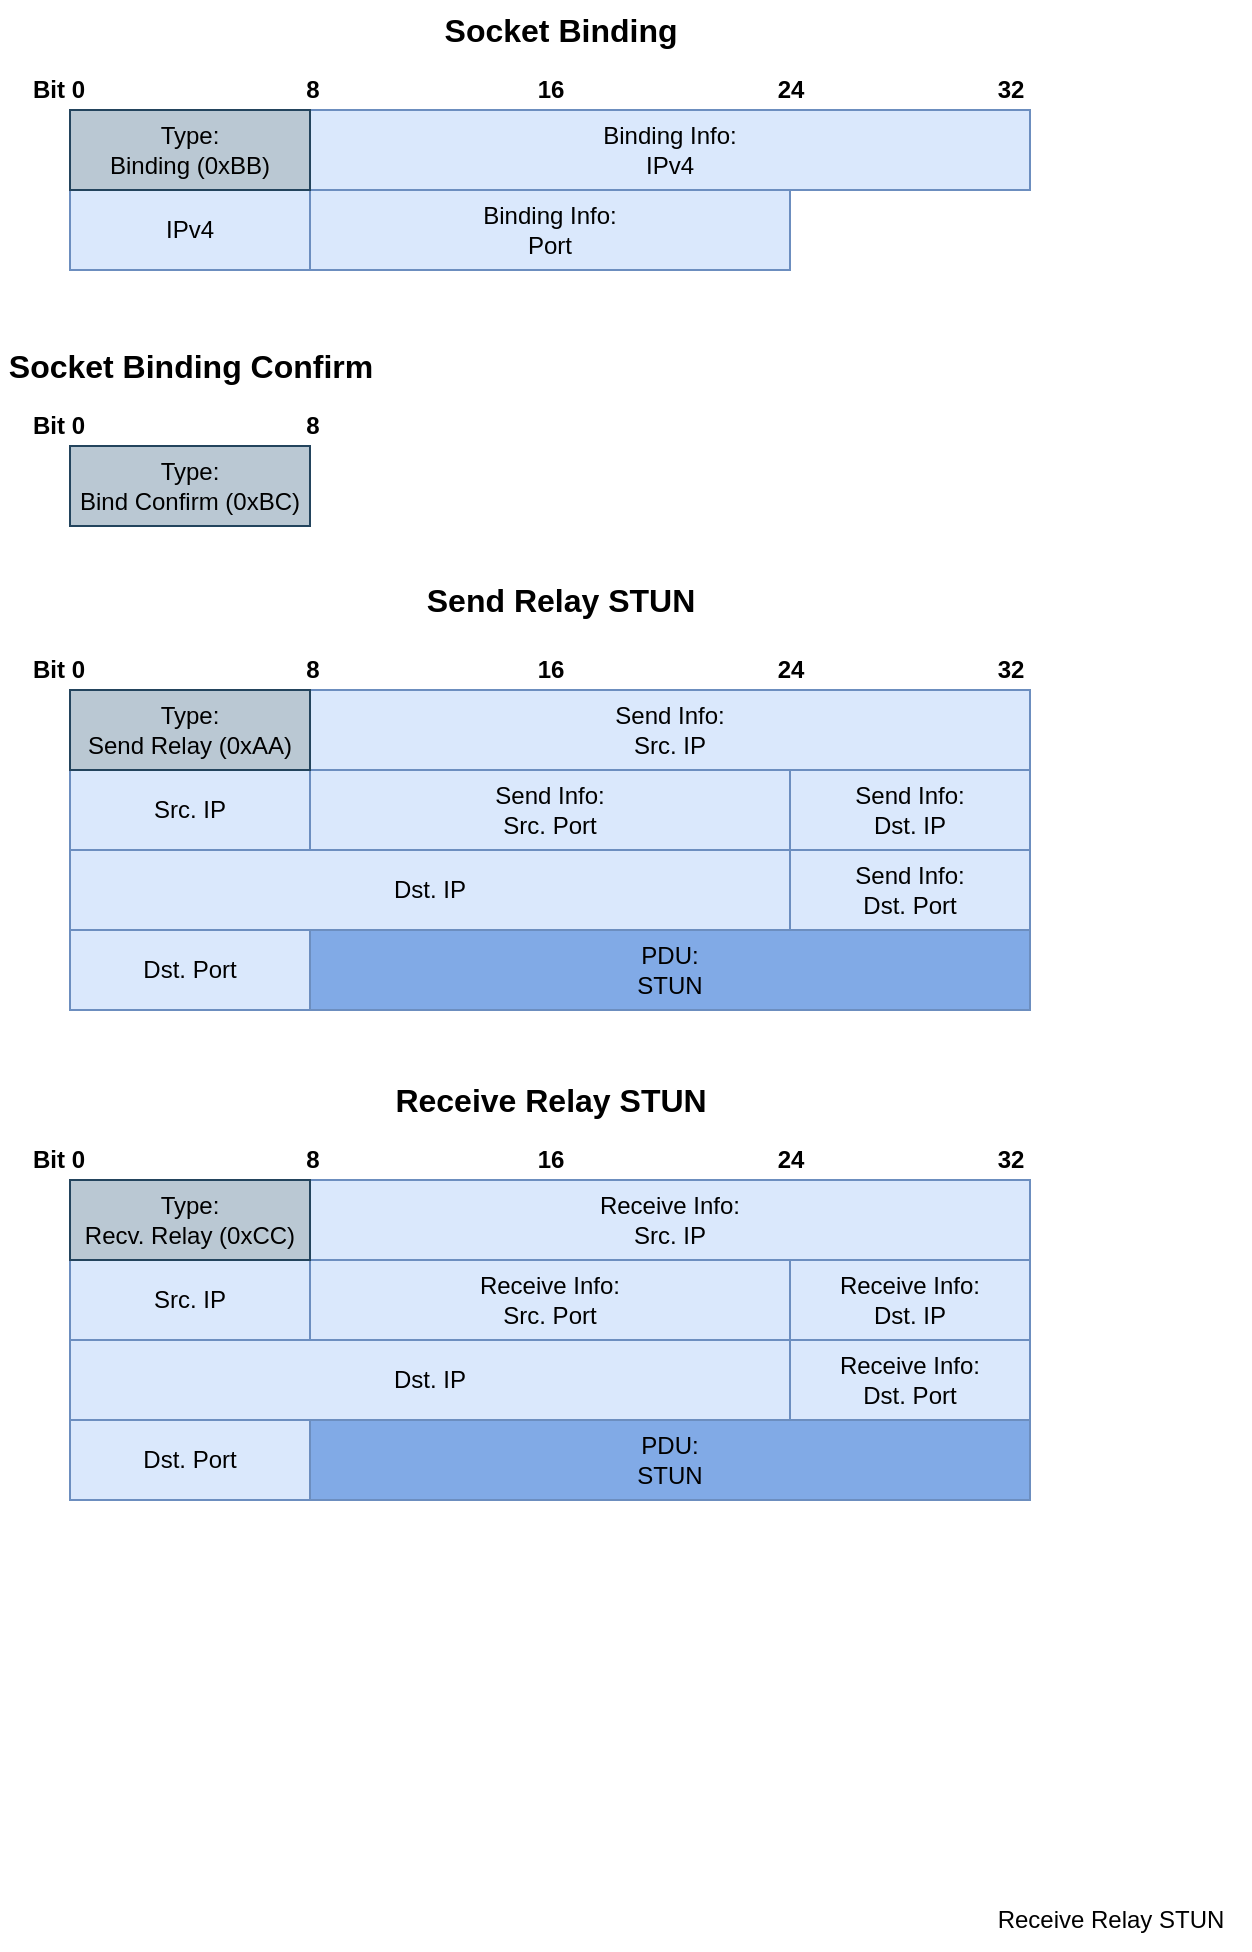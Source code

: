 <mxfile version="24.4.8" type="device">
  <diagram name="Page-1" id="dG2YfKvlh5Bau57_5d5N">
    <mxGraphModel dx="677" dy="897" grid="1" gridSize="10" guides="1" tooltips="1" connect="1" arrows="1" fold="1" page="1" pageScale="1" pageWidth="850" pageHeight="1100" math="0" shadow="0">
      <root>
        <mxCell id="0" />
        <mxCell id="1" parent="0" />
        <mxCell id="qfwRMYdZC3vNevf5eARi-2" value="Binding Info:&lt;div&gt;&lt;/div&gt;&lt;div&gt;IPv4&lt;/div&gt;" style="rounded=0;whiteSpace=wrap;html=1;fillColor=#dae8fc;strokeColor=#6c8ebf;" parent="1" vertex="1">
          <mxGeometry x="160" y="80" width="360" height="40" as="geometry" />
        </mxCell>
        <mxCell id="qfwRMYdZC3vNevf5eARi-4" value="Bit 0" style="text;html=1;align=center;verticalAlign=middle;resizable=0;points=[];autosize=1;strokeColor=none;fillColor=none;fontStyle=1" parent="1" vertex="1">
          <mxGeometry x="9" y="55" width="50" height="30" as="geometry" />
        </mxCell>
        <mxCell id="qfwRMYdZC3vNevf5eARi-5" value="8" style="text;html=1;align=center;verticalAlign=middle;resizable=0;points=[];autosize=1;strokeColor=none;fillColor=none;fontStyle=1" parent="1" vertex="1">
          <mxGeometry x="146" y="55" width="30" height="30" as="geometry" />
        </mxCell>
        <mxCell id="qfwRMYdZC3vNevf5eARi-6" value="32" style="text;html=1;align=center;verticalAlign=middle;resizable=0;points=[];autosize=1;strokeColor=none;fillColor=none;fontStyle=1" parent="1" vertex="1">
          <mxGeometry x="490" y="55" width="40" height="30" as="geometry" />
        </mxCell>
        <mxCell id="qfwRMYdZC3vNevf5eARi-7" value="Socket Binding" style="text;html=1;align=center;verticalAlign=middle;resizable=0;points=[];autosize=1;strokeColor=none;fillColor=none;fontStyle=1;fontSize=16;" parent="1" vertex="1">
          <mxGeometry x="220" y="25" width="130" height="30" as="geometry" />
        </mxCell>
        <mxCell id="qfwRMYdZC3vNevf5eARi-8" value="&lt;div&gt;Type:&lt;/div&gt;Bind Confirm (0xBC)" style="rounded=0;whiteSpace=wrap;html=1;fillColor=#bac8d3;strokeColor=#23445d;" parent="1" vertex="1">
          <mxGeometry x="40" y="248" width="120" height="40" as="geometry" />
        </mxCell>
        <mxCell id="qfwRMYdZC3vNevf5eARi-15" value="Bit 0" style="text;html=1;align=center;verticalAlign=middle;resizable=0;points=[];autosize=1;strokeColor=none;fillColor=none;fontStyle=1" parent="1" vertex="1">
          <mxGeometry x="9" y="345" width="50" height="30" as="geometry" />
        </mxCell>
        <mxCell id="qfwRMYdZC3vNevf5eARi-16" value="8" style="text;html=1;align=center;verticalAlign=middle;resizable=0;points=[];autosize=1;strokeColor=none;fillColor=none;fontStyle=1" parent="1" vertex="1">
          <mxGeometry x="146" y="345" width="30" height="30" as="geometry" />
        </mxCell>
        <mxCell id="qfwRMYdZC3vNevf5eARi-17" value="Send Relay STUN" style="text;html=1;align=center;verticalAlign=middle;resizable=0;points=[];autosize=1;strokeColor=none;fillColor=none;fontStyle=1;fontSize=16;" parent="1" vertex="1">
          <mxGeometry x="210" y="310" width="150" height="30" as="geometry" />
        </mxCell>
        <mxCell id="qfwRMYdZC3vNevf5eARi-18" value="&lt;div&gt;Send Info:&lt;/div&gt;&lt;div&gt;Src. IP&lt;/div&gt;" style="rounded=0;whiteSpace=wrap;html=1;fillColor=#dae8fc;strokeColor=#6c8ebf;" parent="1" vertex="1">
          <mxGeometry x="160" y="370" width="360" height="40" as="geometry" />
        </mxCell>
        <mxCell id="qfwRMYdZC3vNevf5eARi-19" value="&lt;div&gt;Send Info:&lt;/div&gt;&lt;div&gt;Dst. IP&lt;/div&gt;" style="rounded=0;whiteSpace=wrap;html=1;fillColor=#dae8fc;strokeColor=#6c8ebf;" parent="1" vertex="1">
          <mxGeometry x="400" y="410" width="120" height="40" as="geometry" />
        </mxCell>
        <mxCell id="qfwRMYdZC3vNevf5eARi-20" value="16" style="text;html=1;align=center;verticalAlign=middle;resizable=0;points=[];autosize=1;strokeColor=none;fillColor=none;fontStyle=1" parent="1" vertex="1">
          <mxGeometry x="260" y="345" width="40" height="30" as="geometry" />
        </mxCell>
        <mxCell id="qfwRMYdZC3vNevf5eARi-21" value="24" style="text;html=1;align=center;verticalAlign=middle;resizable=0;points=[];autosize=1;strokeColor=none;fillColor=none;fontStyle=1" parent="1" vertex="1">
          <mxGeometry x="380" y="345" width="40" height="30" as="geometry" />
        </mxCell>
        <mxCell id="qfwRMYdZC3vNevf5eARi-22" value="PDU:&lt;div&gt;STUN&lt;/div&gt;" style="rounded=0;whiteSpace=wrap;html=1;fillColor=#81AAE6;strokeColor=#6c8ebf;gradientColor=none;" parent="1" vertex="1">
          <mxGeometry x="160" y="490" width="360" height="40" as="geometry" />
        </mxCell>
        <mxCell id="qfwRMYdZC3vNevf5eARi-24" value="Receive Relay STUN" style="text;html=1;align=center;verticalAlign=middle;resizable=0;points=[];autosize=1;strokeColor=none;fillColor=none;" parent="1" vertex="1">
          <mxGeometry x="490" y="970" width="140" height="30" as="geometry" />
        </mxCell>
        <mxCell id="BkID2uH20n67uc6L40Q9-1" value="IPv4" style="rounded=0;whiteSpace=wrap;html=1;fillColor=#dae8fc;strokeColor=#6c8ebf;" parent="1" vertex="1">
          <mxGeometry x="40" y="120" width="120" height="40" as="geometry" />
        </mxCell>
        <mxCell id="BkID2uH20n67uc6L40Q9-2" value="&lt;div&gt;Binding Info:&lt;/div&gt;Port" style="rounded=0;whiteSpace=wrap;html=1;fillColor=#dae8fc;strokeColor=#6c8ebf;" parent="1" vertex="1">
          <mxGeometry x="160" y="120" width="240" height="40" as="geometry" />
        </mxCell>
        <mxCell id="qfwRMYdZC3vNevf5eARi-1" value="&lt;div&gt;Type:&lt;/div&gt;Binding (0xBB)" style="rounded=0;whiteSpace=wrap;html=1;fillColor=#bac8d3;strokeColor=#23445d;" parent="1" vertex="1">
          <mxGeometry x="40" y="80" width="120" height="40" as="geometry" />
        </mxCell>
        <mxCell id="BkID2uH20n67uc6L40Q9-3" value="16" style="text;html=1;align=center;verticalAlign=middle;resizable=0;points=[];autosize=1;strokeColor=none;fillColor=none;fontStyle=1" parent="1" vertex="1">
          <mxGeometry x="260" y="55" width="40" height="30" as="geometry" />
        </mxCell>
        <mxCell id="BkID2uH20n67uc6L40Q9-4" value="24" style="text;html=1;align=center;verticalAlign=middle;resizable=0;points=[];autosize=1;strokeColor=none;fillColor=none;fontStyle=1" parent="1" vertex="1">
          <mxGeometry x="380" y="55" width="40" height="30" as="geometry" />
        </mxCell>
        <mxCell id="BkID2uH20n67uc6L40Q9-5" value="Socket Binding Confirm" style="text;html=1;align=center;verticalAlign=middle;resizable=0;points=[];autosize=1;strokeColor=none;fillColor=none;fontStyle=1;fontSize=16;" parent="1" vertex="1">
          <mxGeometry x="5" y="193" width="190" height="30" as="geometry" />
        </mxCell>
        <mxCell id="BkID2uH20n67uc6L40Q9-6" value="&lt;div&gt;&lt;span style=&quot;background-color: initial;&quot;&gt;Src. IP&lt;/span&gt;&lt;br&gt;&lt;/div&gt;" style="rounded=0;whiteSpace=wrap;html=1;fillColor=#dae8fc;strokeColor=#6c8ebf;" parent="1" vertex="1">
          <mxGeometry x="40" y="410" width="120" height="40" as="geometry" />
        </mxCell>
        <mxCell id="BkID2uH20n67uc6L40Q9-7" value="Send Info:&lt;br&gt;Src. Port" style="rounded=0;whiteSpace=wrap;html=1;fillColor=#dae8fc;strokeColor=#6c8ebf;" parent="1" vertex="1">
          <mxGeometry x="160" y="410" width="240" height="40" as="geometry" />
        </mxCell>
        <mxCell id="BkID2uH20n67uc6L40Q9-8" value="&lt;div&gt;&lt;span style=&quot;background-color: initial;&quot;&gt;Dst. IP&lt;/span&gt;&lt;br&gt;&lt;/div&gt;" style="rounded=0;whiteSpace=wrap;html=1;fillColor=#dae8fc;strokeColor=#6c8ebf;" parent="1" vertex="1">
          <mxGeometry x="40" y="450" width="360" height="40" as="geometry" />
        </mxCell>
        <mxCell id="BkID2uH20n67uc6L40Q9-9" value="&lt;div&gt;Send Info:&lt;/div&gt;&lt;div&gt;Dst. Port&lt;/div&gt;" style="rounded=0;whiteSpace=wrap;html=1;fillColor=#dae8fc;strokeColor=#6c8ebf;" parent="1" vertex="1">
          <mxGeometry x="400" y="450" width="120" height="40" as="geometry" />
        </mxCell>
        <mxCell id="BkID2uH20n67uc6L40Q9-10" value="&lt;div&gt;&lt;span style=&quot;background-color: initial;&quot;&gt;Dst. Port&lt;/span&gt;&lt;br&gt;&lt;/div&gt;" style="rounded=0;whiteSpace=wrap;html=1;fillColor=#dae8fc;strokeColor=#6c8ebf;" parent="1" vertex="1">
          <mxGeometry x="40" y="490" width="120" height="40" as="geometry" />
        </mxCell>
        <mxCell id="BkID2uH20n67uc6L40Q9-11" value="32" style="text;html=1;align=center;verticalAlign=middle;resizable=0;points=[];autosize=1;strokeColor=none;fillColor=none;fontStyle=1" parent="1" vertex="1">
          <mxGeometry x="490" y="345" width="40" height="30" as="geometry" />
        </mxCell>
        <mxCell id="qfwRMYdZC3vNevf5eARi-14" value="&lt;div&gt;Type:&lt;/div&gt;Send Relay (0xAA)" style="rounded=0;whiteSpace=wrap;html=1;fillColor=#bac8d3;strokeColor=#23445d;" parent="1" vertex="1">
          <mxGeometry x="40" y="370" width="120" height="40" as="geometry" />
        </mxCell>
        <mxCell id="BkID2uH20n67uc6L40Q9-12" value="Bit 0" style="text;html=1;align=center;verticalAlign=middle;resizable=0;points=[];autosize=1;strokeColor=none;fillColor=none;fontStyle=1" parent="1" vertex="1">
          <mxGeometry x="9" y="590" width="50" height="30" as="geometry" />
        </mxCell>
        <mxCell id="BkID2uH20n67uc6L40Q9-13" value="8" style="text;html=1;align=center;verticalAlign=middle;resizable=0;points=[];autosize=1;strokeColor=none;fillColor=none;fontStyle=1" parent="1" vertex="1">
          <mxGeometry x="146" y="590" width="30" height="30" as="geometry" />
        </mxCell>
        <mxCell id="BkID2uH20n67uc6L40Q9-14" value="Receive Relay STUN" style="text;html=1;align=center;verticalAlign=middle;resizable=0;points=[];autosize=1;strokeColor=none;fillColor=none;fontStyle=1;fontSize=16;" parent="1" vertex="1">
          <mxGeometry x="195" y="560" width="170" height="30" as="geometry" />
        </mxCell>
        <mxCell id="BkID2uH20n67uc6L40Q9-15" value="&lt;div&gt;Receive Info:&lt;/div&gt;&lt;div&gt;Src. IP&lt;/div&gt;" style="rounded=0;whiteSpace=wrap;html=1;fillColor=#dae8fc;strokeColor=#6c8ebf;" parent="1" vertex="1">
          <mxGeometry x="160" y="615" width="360" height="40" as="geometry" />
        </mxCell>
        <mxCell id="BkID2uH20n67uc6L40Q9-16" value="&lt;div&gt;Receive Info:&lt;/div&gt;&lt;div&gt;Dst. IP&lt;/div&gt;" style="rounded=0;whiteSpace=wrap;html=1;fillColor=#dae8fc;strokeColor=#6c8ebf;" parent="1" vertex="1">
          <mxGeometry x="400" y="655" width="120" height="40" as="geometry" />
        </mxCell>
        <mxCell id="BkID2uH20n67uc6L40Q9-17" value="16" style="text;html=1;align=center;verticalAlign=middle;resizable=0;points=[];autosize=1;strokeColor=none;fillColor=none;fontStyle=1" parent="1" vertex="1">
          <mxGeometry x="260" y="590" width="40" height="30" as="geometry" />
        </mxCell>
        <mxCell id="BkID2uH20n67uc6L40Q9-18" value="24" style="text;html=1;align=center;verticalAlign=middle;resizable=0;points=[];autosize=1;strokeColor=none;fillColor=none;fontStyle=1" parent="1" vertex="1">
          <mxGeometry x="380" y="590" width="40" height="30" as="geometry" />
        </mxCell>
        <mxCell id="BkID2uH20n67uc6L40Q9-19" value="PDU:&lt;div&gt;STUN&lt;/div&gt;" style="rounded=0;whiteSpace=wrap;html=1;fillColor=#81AAE6;strokeColor=#6c8ebf;" parent="1" vertex="1">
          <mxGeometry x="160" y="735" width="360" height="40" as="geometry" />
        </mxCell>
        <mxCell id="BkID2uH20n67uc6L40Q9-20" value="&lt;div&gt;&lt;span style=&quot;background-color: initial;&quot;&gt;Src. IP&lt;/span&gt;&lt;br&gt;&lt;/div&gt;" style="rounded=0;whiteSpace=wrap;html=1;fillColor=#dae8fc;strokeColor=#6c8ebf;" parent="1" vertex="1">
          <mxGeometry x="40" y="655" width="120" height="40" as="geometry" />
        </mxCell>
        <mxCell id="BkID2uH20n67uc6L40Q9-21" value="Receive Info:&lt;br&gt;Src. Port" style="rounded=0;whiteSpace=wrap;html=1;fillColor=#dae8fc;strokeColor=#6c8ebf;" parent="1" vertex="1">
          <mxGeometry x="160" y="655" width="240" height="40" as="geometry" />
        </mxCell>
        <mxCell id="BkID2uH20n67uc6L40Q9-22" value="&lt;div&gt;&lt;span style=&quot;background-color: initial;&quot;&gt;Dst. IP&lt;/span&gt;&lt;br&gt;&lt;/div&gt;" style="rounded=0;whiteSpace=wrap;html=1;fillColor=#dae8fc;strokeColor=#6c8ebf;" parent="1" vertex="1">
          <mxGeometry x="40" y="695" width="360" height="40" as="geometry" />
        </mxCell>
        <mxCell id="BkID2uH20n67uc6L40Q9-23" value="&lt;div&gt;Receive Info:&lt;/div&gt;&lt;div&gt;Dst. Port&lt;/div&gt;" style="rounded=0;whiteSpace=wrap;html=1;fillColor=#dae8fc;strokeColor=#6c8ebf;" parent="1" vertex="1">
          <mxGeometry x="400" y="695" width="120" height="40" as="geometry" />
        </mxCell>
        <mxCell id="BkID2uH20n67uc6L40Q9-24" value="&lt;div&gt;&lt;span style=&quot;background-color: initial;&quot;&gt;Dst. Port&lt;/span&gt;&lt;br&gt;&lt;/div&gt;" style="rounded=0;whiteSpace=wrap;html=1;fillColor=#dae8fc;strokeColor=#6c8ebf;" parent="1" vertex="1">
          <mxGeometry x="40" y="735" width="120" height="40" as="geometry" />
        </mxCell>
        <mxCell id="BkID2uH20n67uc6L40Q9-25" value="32" style="text;html=1;align=center;verticalAlign=middle;resizable=0;points=[];autosize=1;strokeColor=none;fillColor=none;fontStyle=1" parent="1" vertex="1">
          <mxGeometry x="490" y="590" width="40" height="30" as="geometry" />
        </mxCell>
        <mxCell id="BkID2uH20n67uc6L40Q9-26" value="&lt;div&gt;Type:&lt;/div&gt;Recv. Relay (0xCC)" style="rounded=0;whiteSpace=wrap;html=1;fillColor=#bac8d3;strokeColor=#23445d;" parent="1" vertex="1">
          <mxGeometry x="40" y="615" width="120" height="40" as="geometry" />
        </mxCell>
        <mxCell id="BkID2uH20n67uc6L40Q9-27" value="Bit 0" style="text;html=1;align=center;verticalAlign=middle;resizable=0;points=[];autosize=1;strokeColor=none;fillColor=none;fontStyle=1" parent="1" vertex="1">
          <mxGeometry x="9" y="223" width="50" height="30" as="geometry" />
        </mxCell>
        <mxCell id="BkID2uH20n67uc6L40Q9-28" value="8" style="text;html=1;align=center;verticalAlign=middle;resizable=0;points=[];autosize=1;strokeColor=none;fillColor=none;fontStyle=1" parent="1" vertex="1">
          <mxGeometry x="146" y="223" width="30" height="30" as="geometry" />
        </mxCell>
      </root>
    </mxGraphModel>
  </diagram>
</mxfile>
